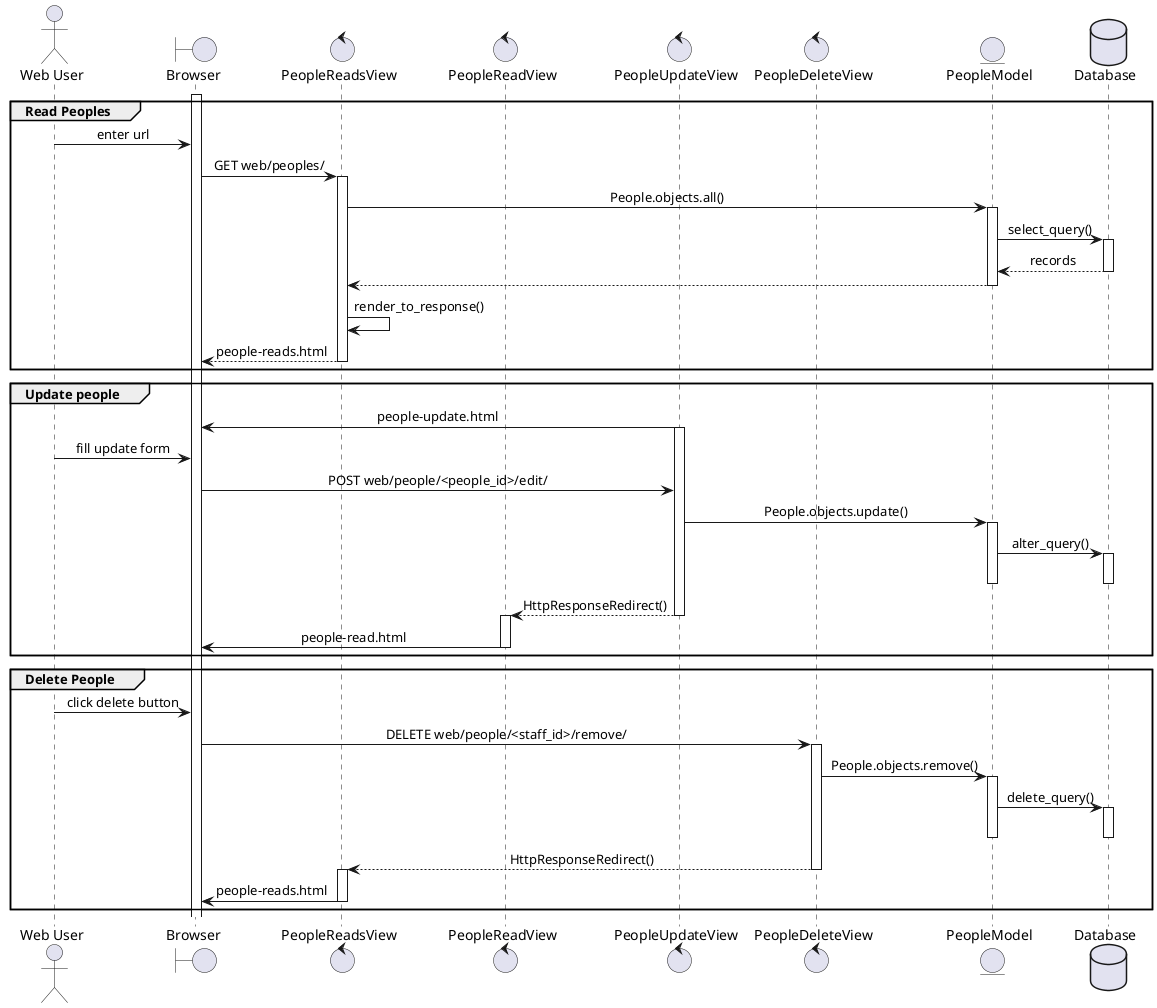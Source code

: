 @startuml Manage WeeklyLog
skinparam sequenceMessageAlign center

actor       "Web User" as actor
boundary    Browser as ui
control     PeopleReadsView as rsv
control     PeopleReadView as rv
control     PeopleUpdateView as uv
control     PeopleDeleteView as dv
entity      PeopleModel as model
database    Database as db

activate ui
group Read Peoples

    actor -> ui: enter url
    ui -> rsv: GET web/peoples/
    activate rsv
    rsv -> model: People.objects.all()
    activate model
    model -> db: select_query()
    activate db
    return records
    return
    rsv -> rsv: render_to_response()
    return people-reads.html
end


group Update people
    uv -> ui: people-update.html
    activate uv
    actor -> ui: fill update form
    ui -> uv: POST web/people/<people_id>/edit/
    uv -> model: People.objects.update()
    activate model
    model -> db: alter_query()
    activate db
    deactivate model
    deactivate db
    uv --> rv: HttpResponseRedirect()
    deactivate uv
    activate rv
    rv -> ui: people-read.html
    deactivate rv
end

group Delete People
    actor -> ui: click delete button
    ui -> dv: DELETE web/people/<staff_id>/remove/
    activate dv
    dv -> model: People.objects.remove()
    activate model
    model -> db: delete_query()
    activate db
    deactivate model
    deactivate db
    dv --> rsv: HttpResponseRedirect()
    deactivate dv
    activate rsv
    rsv -> ui: people-reads.html
    deactivate rsv
end
@enduml